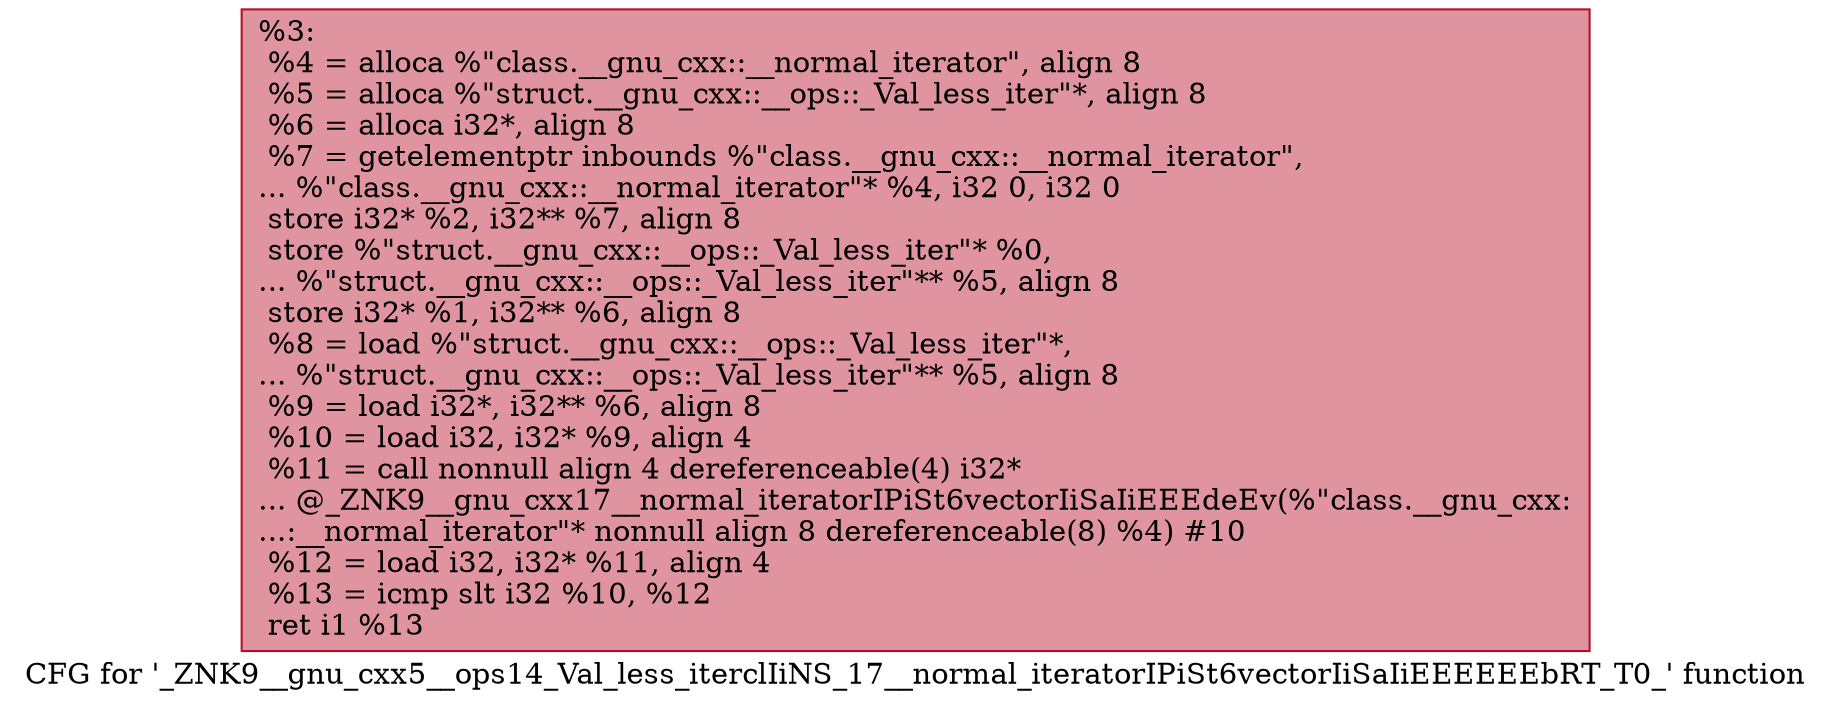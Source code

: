 digraph "CFG for '_ZNK9__gnu_cxx5__ops14_Val_less_iterclIiNS_17__normal_iteratorIPiSt6vectorIiSaIiEEEEEEbRT_T0_' function" {
	label="CFG for '_ZNK9__gnu_cxx5__ops14_Val_less_iterclIiNS_17__normal_iteratorIPiSt6vectorIiSaIiEEEEEEbRT_T0_' function";

	Node0x5620e9511e90 [shape=record,color="#b70d28ff", style=filled, fillcolor="#b70d2870",label="{%3:\l  %4 = alloca %\"class.__gnu_cxx::__normal_iterator\", align 8\l  %5 = alloca %\"struct.__gnu_cxx::__ops::_Val_less_iter\"*, align 8\l  %6 = alloca i32*, align 8\l  %7 = getelementptr inbounds %\"class.__gnu_cxx::__normal_iterator\",\l... %\"class.__gnu_cxx::__normal_iterator\"* %4, i32 0, i32 0\l  store i32* %2, i32** %7, align 8\l  store %\"struct.__gnu_cxx::__ops::_Val_less_iter\"* %0,\l... %\"struct.__gnu_cxx::__ops::_Val_less_iter\"** %5, align 8\l  store i32* %1, i32** %6, align 8\l  %8 = load %\"struct.__gnu_cxx::__ops::_Val_less_iter\"*,\l... %\"struct.__gnu_cxx::__ops::_Val_less_iter\"** %5, align 8\l  %9 = load i32*, i32** %6, align 8\l  %10 = load i32, i32* %9, align 4\l  %11 = call nonnull align 4 dereferenceable(4) i32*\l... @_ZNK9__gnu_cxx17__normal_iteratorIPiSt6vectorIiSaIiEEEdeEv(%\"class.__gnu_cxx:\l...:__normal_iterator\"* nonnull align 8 dereferenceable(8) %4) #10\l  %12 = load i32, i32* %11, align 4\l  %13 = icmp slt i32 %10, %12\l  ret i1 %13\l}"];
}
